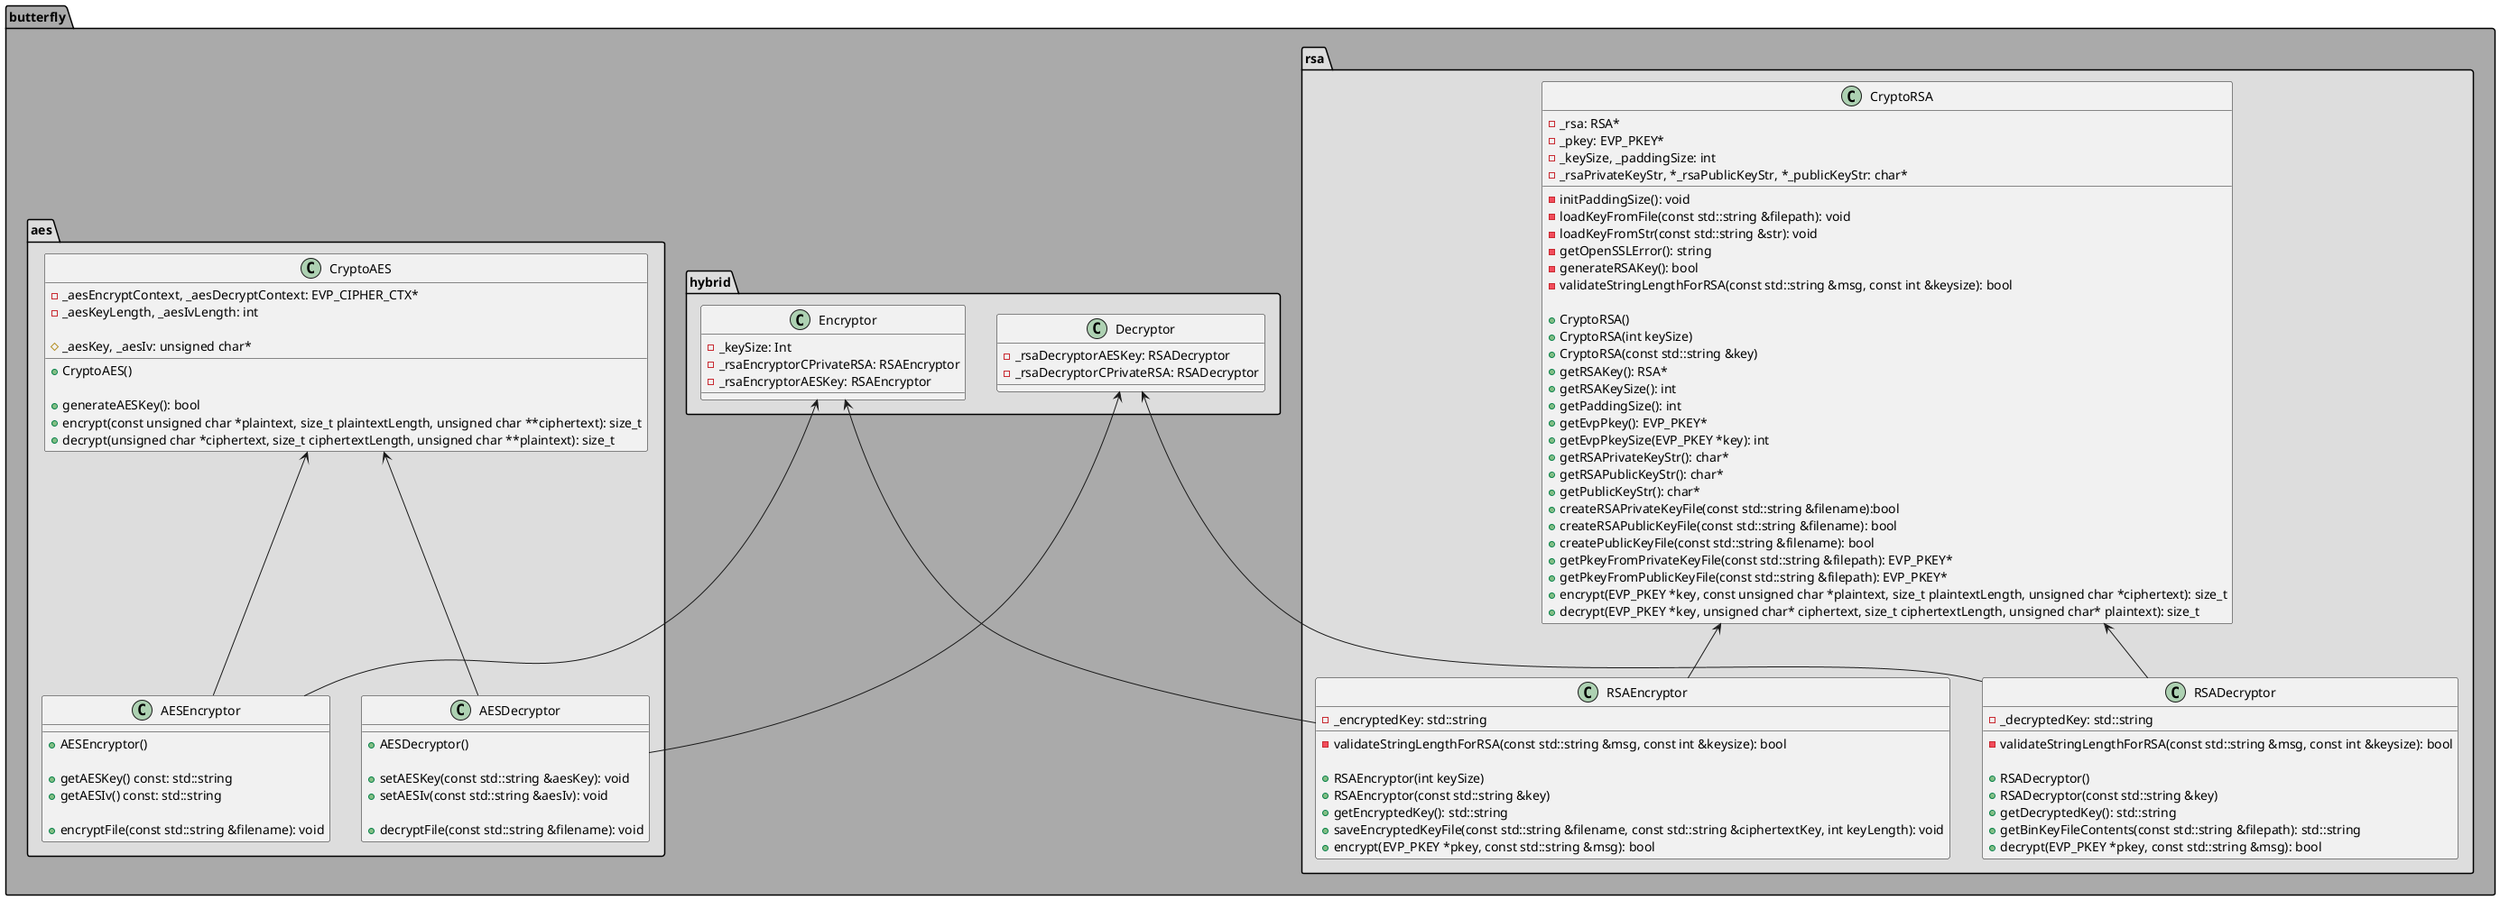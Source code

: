 @startuml
'https://plantuml.com/sequence-diagram

package butterfly #AAAAAA
{

package aes #DDDDDD
{

class CryptoAES
{
    -_aesEncryptContext, _aesDecryptContext: EVP_CIPHER_CTX*
    -_aesKeyLength, _aesIvLength: int

    #_aesKey, _aesIv: unsigned char*

    +CryptoAES()

    +generateAESKey(): bool
    +encrypt(const unsigned char *plaintext, size_t plaintextLength, unsigned char **ciphertext): size_t
    +decrypt(unsigned char *ciphertext, size_t ciphertextLength, unsigned char **plaintext): size_t
}

class AESEncryptor
{
    +AESEncryptor()

    +getAESKey() const: std::string
    +getAESIv() const: std::string

    +encryptFile(const std::string &filename): void

}

class AESDecryptor
{
    +AESDecryptor()

    +setAESKey(const std::string &aesKey): void
    +setAESIv(const std::string &aesIv): void

    +decryptFile(const std::string &filename): void
}

CryptoAES <-- AESEncryptor
CryptoAES <-- AESDecryptor
}

package rsa #DDDDDD
{

class CryptoRSA
{
    -_rsa: RSA*
    -_pkey: EVP_PKEY*
    -_keySize, _paddingSize: int
    -_rsaPrivateKeyStr, *_rsaPublicKeyStr, *_publicKeyStr: char*

    -initPaddingSize(): void
    -loadKeyFromFile(const std::string &filepath): void
    -loadKeyFromStr(const std::string &str): void
    -getOpenSSLError(): string
    -generateRSAKey(): bool
    -validateStringLengthForRSA(const std::string &msg, const int &keysize): bool

    +CryptoRSA()
    +CryptoRSA(int keySize)
    +CryptoRSA(const std::string &key)
    +getRSAKey(): RSA*
    +getRSAKeySize(): int
    +getPaddingSize(): int
    +getEvpPkey(): EVP_PKEY*
    +getEvpPkeySize(EVP_PKEY *key): int
    +getRSAPrivateKeyStr(): char*
    +getRSAPublicKeyStr(): char*
    +getPublicKeyStr(): char*
    +createRSAPrivateKeyFile(const std::string &filename):bool
    +createRSAPublicKeyFile(const std::string &filename): bool
    +createPublicKeyFile(const std::string &filename): bool
    +getPkeyFromPrivateKeyFile(const std::string &filepath): EVP_PKEY*
    +getPkeyFromPublicKeyFile(const std::string &filepath): EVP_PKEY*
    +encrypt(EVP_PKEY *key, const unsigned char *plaintext, size_t plaintextLength, unsigned char *ciphertext): size_t
    +decrypt(EVP_PKEY *key, unsigned char* ciphertext, size_t ciphertextLength, unsigned char* plaintext): size_t
}

class RSAEncryptor
{
    -_encryptedKey: std::string

    -validateStringLengthForRSA(const std::string &msg, const int &keysize): bool

    +RSAEncryptor(int keySize)
    +RSAEncryptor(const std::string &key)
    +getEncryptedKey(): std::string
    +saveEncryptedKeyFile(const std::string &filename, const std::string &ciphertextKey, int keyLength): void
    +encrypt(EVP_PKEY *pkey, const std::string &msg): bool
}

class RSADecryptor
{
    -_decryptedKey: std::string
    -validateStringLengthForRSA(const std::string &msg, const int &keysize): bool

    +RSADecryptor()
    +RSADecryptor(const std::string &key)
    +getDecryptedKey(): std::string
    +getBinKeyFileContents(const std::string &filepath): std::string
    +decrypt(EVP_PKEY *pkey, const std::string &msg): bool
}

CryptoRSA <-- RSAEncryptor
CryptoRSA <-- RSADecryptor

}

package hybrid #DDDDDD
{

class Encryptor
{
    - _keySize: Int
    - _rsaEncryptorCPrivateRSA: RSAEncryptor
    - _rsaEncryptorAESKey: RSAEncryptor
}

class Decryptor
{

    -_rsaDecryptorAESKey: RSADecryptor
    -_rsaDecryptorCPrivateRSA: RSADecryptor
}

Encryptor <-- AESEncryptor
Encryptor <-- RSAEncryptor

Decryptor <-- AESDecryptor
Decryptor <-- RSADecryptor

}

}
@enduml